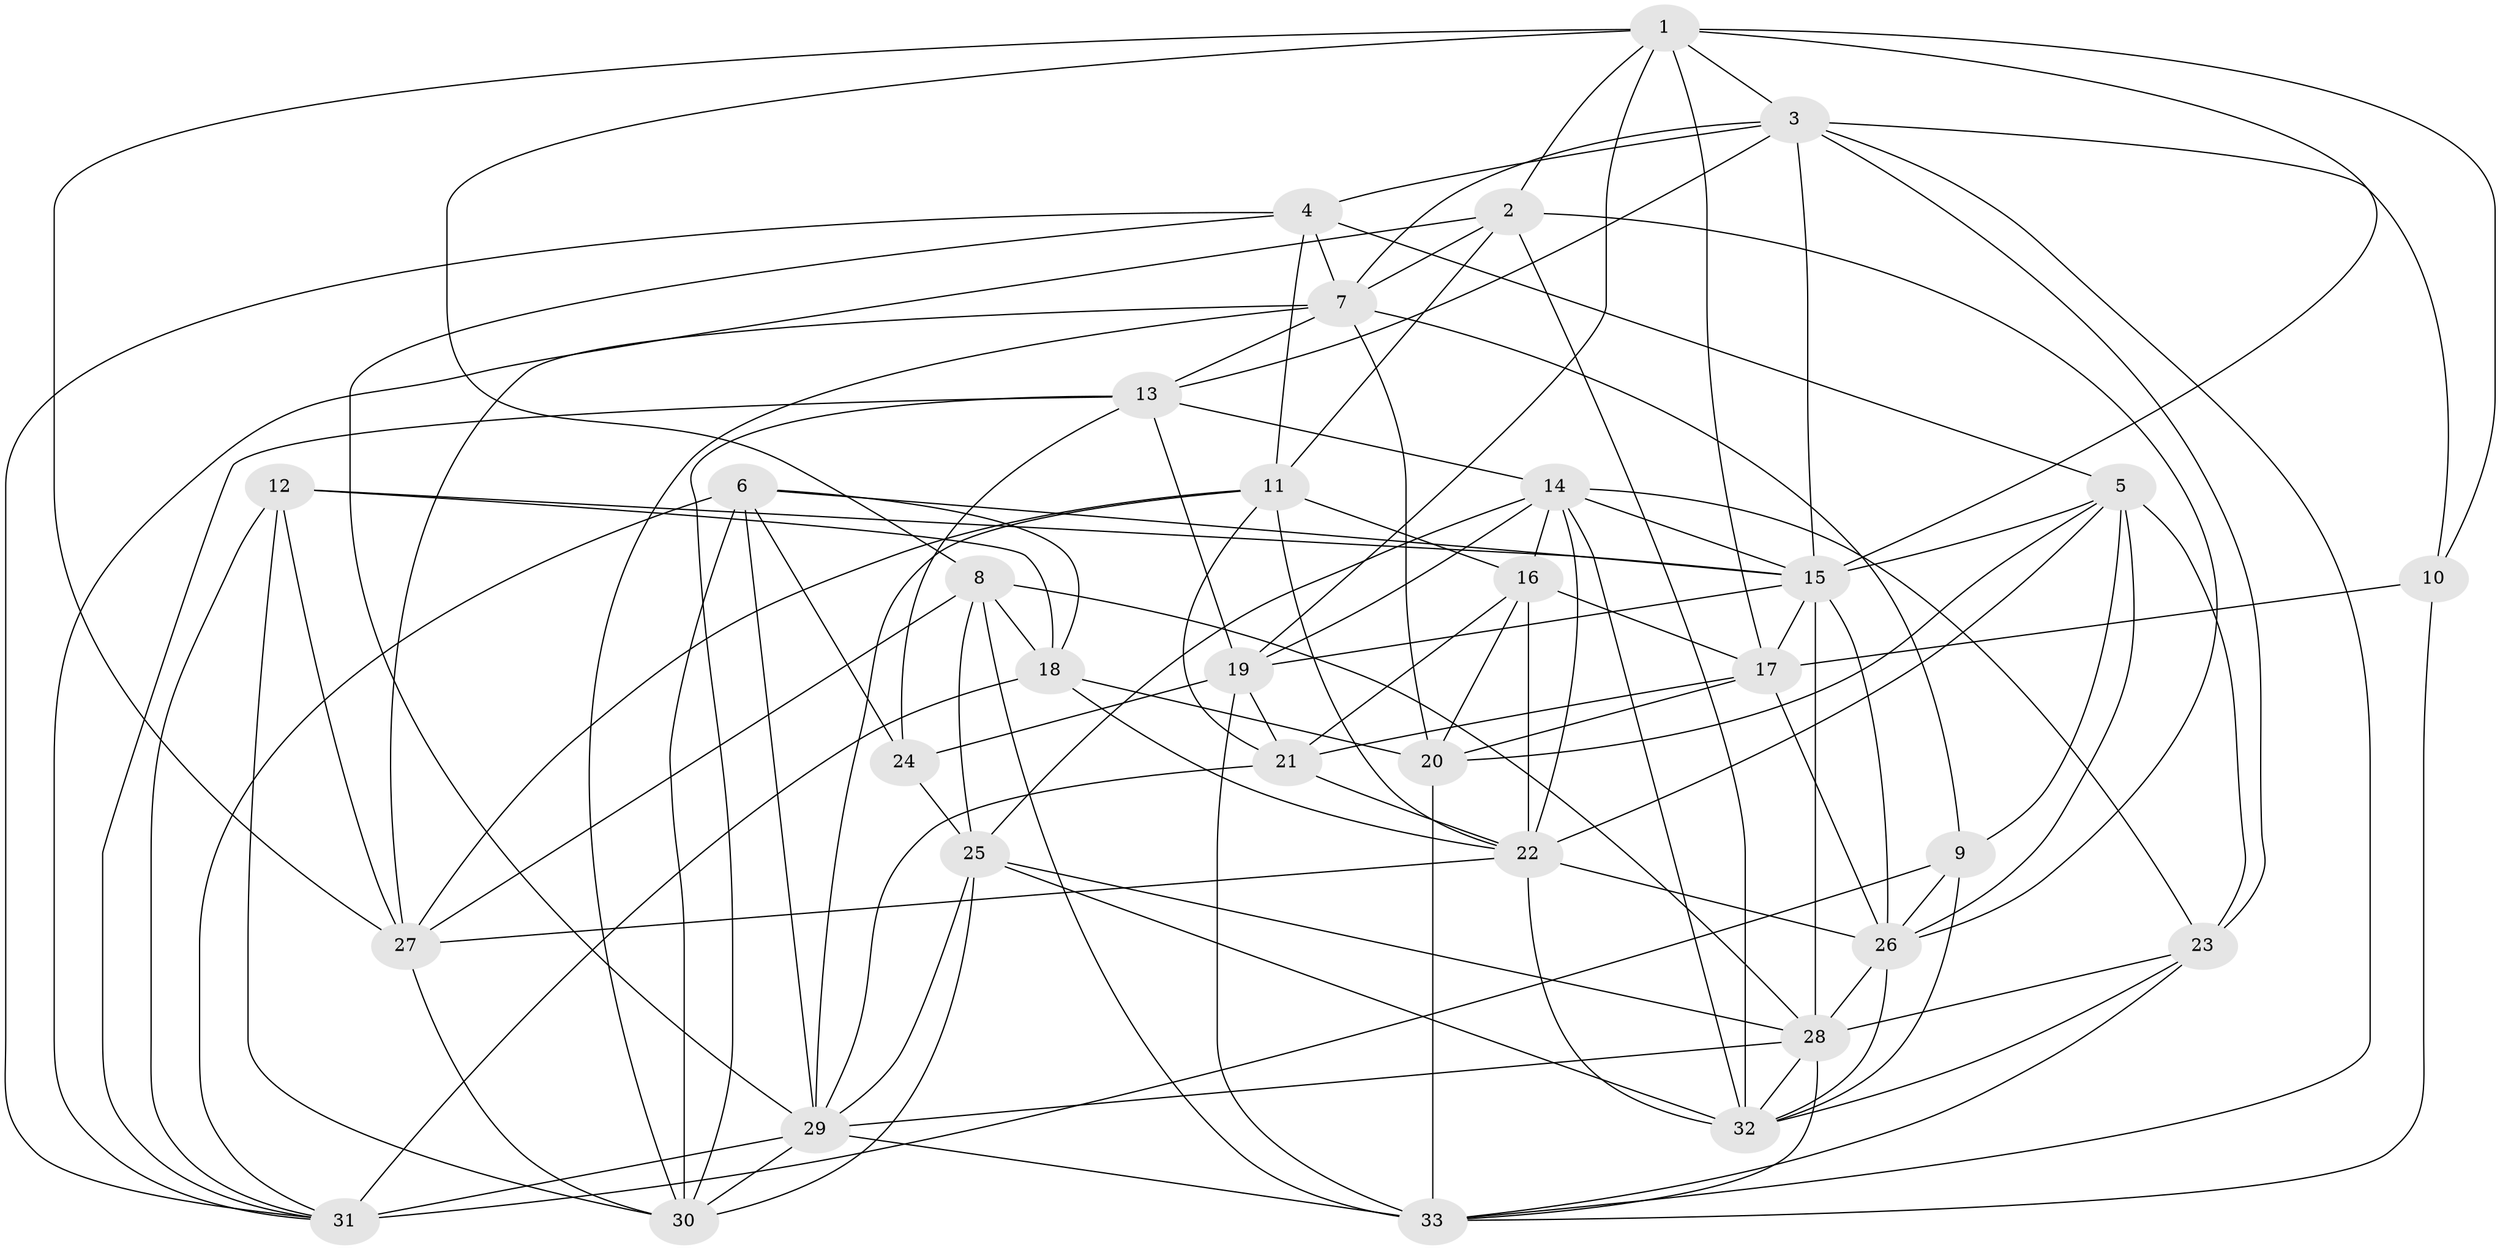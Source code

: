 // original degree distribution, {4: 1.0}
// Generated by graph-tools (version 1.1) at 2025/38/03/04/25 23:38:06]
// undirected, 33 vertices, 114 edges
graph export_dot {
  node [color=gray90,style=filled];
  1;
  2;
  3;
  4;
  5;
  6;
  7;
  8;
  9;
  10;
  11;
  12;
  13;
  14;
  15;
  16;
  17;
  18;
  19;
  20;
  21;
  22;
  23;
  24;
  25;
  26;
  27;
  28;
  29;
  30;
  31;
  32;
  33;
  1 -- 2 [weight=1.0];
  1 -- 3 [weight=1.0];
  1 -- 8 [weight=1.0];
  1 -- 10 [weight=1.0];
  1 -- 15 [weight=1.0];
  1 -- 17 [weight=1.0];
  1 -- 19 [weight=1.0];
  1 -- 27 [weight=1.0];
  2 -- 7 [weight=2.0];
  2 -- 11 [weight=2.0];
  2 -- 26 [weight=1.0];
  2 -- 31 [weight=1.0];
  2 -- 32 [weight=1.0];
  3 -- 4 [weight=1.0];
  3 -- 7 [weight=1.0];
  3 -- 10 [weight=1.0];
  3 -- 13 [weight=1.0];
  3 -- 15 [weight=1.0];
  3 -- 23 [weight=1.0];
  3 -- 33 [weight=1.0];
  4 -- 5 [weight=1.0];
  4 -- 7 [weight=1.0];
  4 -- 11 [weight=1.0];
  4 -- 29 [weight=1.0];
  4 -- 31 [weight=1.0];
  5 -- 9 [weight=1.0];
  5 -- 15 [weight=1.0];
  5 -- 20 [weight=1.0];
  5 -- 22 [weight=2.0];
  5 -- 23 [weight=1.0];
  5 -- 26 [weight=1.0];
  6 -- 15 [weight=1.0];
  6 -- 18 [weight=1.0];
  6 -- 24 [weight=2.0];
  6 -- 29 [weight=1.0];
  6 -- 30 [weight=2.0];
  6 -- 31 [weight=1.0];
  7 -- 9 [weight=1.0];
  7 -- 13 [weight=1.0];
  7 -- 20 [weight=2.0];
  7 -- 27 [weight=1.0];
  7 -- 30 [weight=1.0];
  8 -- 18 [weight=1.0];
  8 -- 25 [weight=1.0];
  8 -- 27 [weight=1.0];
  8 -- 28 [weight=1.0];
  8 -- 33 [weight=1.0];
  9 -- 26 [weight=1.0];
  9 -- 31 [weight=2.0];
  9 -- 32 [weight=1.0];
  10 -- 17 [weight=3.0];
  10 -- 33 [weight=1.0];
  11 -- 16 [weight=1.0];
  11 -- 21 [weight=1.0];
  11 -- 22 [weight=1.0];
  11 -- 27 [weight=1.0];
  11 -- 29 [weight=1.0];
  12 -- 15 [weight=1.0];
  12 -- 18 [weight=1.0];
  12 -- 27 [weight=2.0];
  12 -- 30 [weight=1.0];
  12 -- 31 [weight=1.0];
  13 -- 14 [weight=1.0];
  13 -- 19 [weight=2.0];
  13 -- 24 [weight=1.0];
  13 -- 30 [weight=1.0];
  13 -- 31 [weight=1.0];
  14 -- 15 [weight=1.0];
  14 -- 16 [weight=1.0];
  14 -- 19 [weight=1.0];
  14 -- 22 [weight=1.0];
  14 -- 23 [weight=1.0];
  14 -- 25 [weight=1.0];
  14 -- 32 [weight=1.0];
  15 -- 17 [weight=1.0];
  15 -- 19 [weight=1.0];
  15 -- 26 [weight=1.0];
  15 -- 28 [weight=1.0];
  16 -- 17 [weight=1.0];
  16 -- 20 [weight=1.0];
  16 -- 21 [weight=1.0];
  16 -- 22 [weight=1.0];
  17 -- 20 [weight=2.0];
  17 -- 21 [weight=1.0];
  17 -- 26 [weight=1.0];
  18 -- 20 [weight=1.0];
  18 -- 22 [weight=1.0];
  18 -- 31 [weight=1.0];
  19 -- 21 [weight=1.0];
  19 -- 24 [weight=1.0];
  19 -- 33 [weight=1.0];
  20 -- 33 [weight=3.0];
  21 -- 22 [weight=1.0];
  21 -- 29 [weight=1.0];
  22 -- 26 [weight=1.0];
  22 -- 27 [weight=1.0];
  22 -- 32 [weight=1.0];
  23 -- 28 [weight=1.0];
  23 -- 32 [weight=1.0];
  23 -- 33 [weight=1.0];
  24 -- 25 [weight=2.0];
  25 -- 28 [weight=1.0];
  25 -- 29 [weight=1.0];
  25 -- 30 [weight=1.0];
  25 -- 32 [weight=1.0];
  26 -- 28 [weight=1.0];
  26 -- 32 [weight=1.0];
  27 -- 30 [weight=1.0];
  28 -- 29 [weight=1.0];
  28 -- 32 [weight=1.0];
  28 -- 33 [weight=1.0];
  29 -- 30 [weight=1.0];
  29 -- 31 [weight=2.0];
  29 -- 33 [weight=1.0];
}
